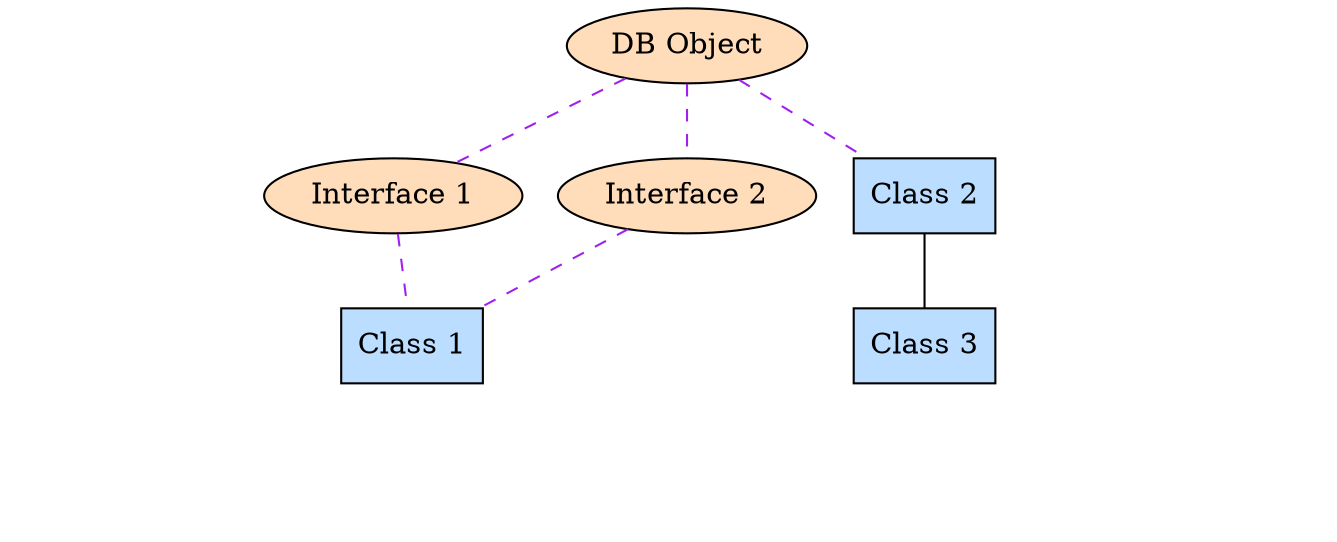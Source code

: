 digraph G {
rankdir=TB
concentrate=true
overlap=scale
"DB Object" [style=filled,fillcolor="#FFDDBB"]
"Interface 1" [style=filled,fillcolor="#FFDDBB"]
"Interface 2" [style=filled,fillcolor="#FFDDBB"]
"Class 1" [shape=box,style=filled,fillcolor="#BBDDFF"]
"Class 2" [shape=box,style=filled,fillcolor="#BBDDFF"]
"Class 3" [shape=box,style=filled,fillcolor="#BBDDFF"]
"Object 1" [shape=diamond,style=invis]
"Object 2" [shape=diamond,style=invis]
"Object 3" [shape=diamond,style=invis]
"Object 4" [shape=diamond,style=invis]
"Object 5" [shape=diamond,style=invis]
"Interface 1" -> "Class 1" [arrowhead=none,arrowtail=empty,style=dashed,color=purple,weight=10]
"Interface 2" -> "Class 1" [arrowhead=none,arrowtail=empty,style=dashed,color=purple,weight=10]
"DB Object" -> "Interface 1" [arrowhead=none,arrowtail=empty,style=dashed,color=purple,weight=10]
"DB Object" -> "Interface 2" [arrowhead=none,arrowtail=empty,style=dashed,color=purple,weight=10]
"DB Object" -> "Class 2" [arrowhead=none,arrowtail=empty,style=dashed,color=purple,weight=10]
"Class 2" -> "Class 3" [arrowhead=none,arrowtail=normal,weight=10]
"Class 2" -> "Object 1" [arrowhead=none,arrowtail=normal,style=invis]
"Class 3" -> "Object 2" [arrowhead=none,arrowtail=normal,style=invis]
"Class 2" -> "Object 4" [arrowhead=none,arrowtail=normal,style=invis]
"Interface 2" -> "Object 4" [arrowhead=none,arrowtail=empty,style=invis]
"Interface 1" -> "Object 3" [arrowhead=none,arrowtail=empty,style=invis]
"DB Object" -> "Object 5" [arrowhead=none,arrowtail=empty,style=invis]
}
